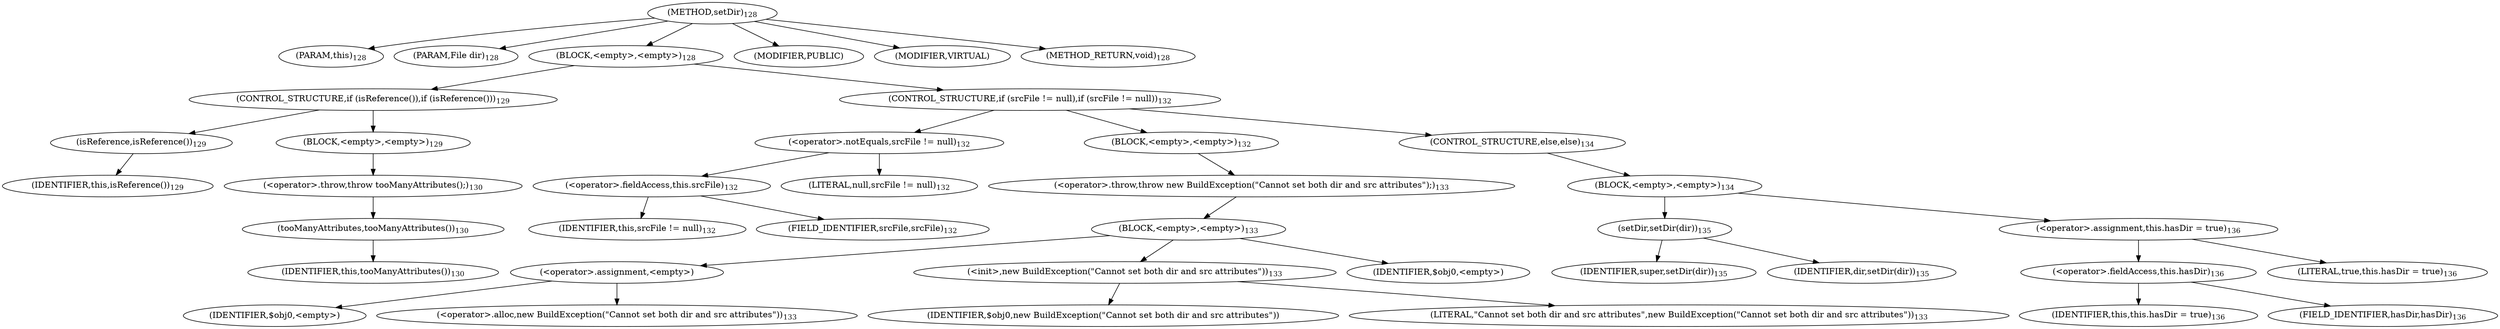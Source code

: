 digraph "setDir" {  
"317" [label = <(METHOD,setDir)<SUB>128</SUB>> ]
"10" [label = <(PARAM,this)<SUB>128</SUB>> ]
"318" [label = <(PARAM,File dir)<SUB>128</SUB>> ]
"319" [label = <(BLOCK,&lt;empty&gt;,&lt;empty&gt;)<SUB>128</SUB>> ]
"320" [label = <(CONTROL_STRUCTURE,if (isReference()),if (isReference()))<SUB>129</SUB>> ]
"321" [label = <(isReference,isReference())<SUB>129</SUB>> ]
"9" [label = <(IDENTIFIER,this,isReference())<SUB>129</SUB>> ]
"322" [label = <(BLOCK,&lt;empty&gt;,&lt;empty&gt;)<SUB>129</SUB>> ]
"323" [label = <(&lt;operator&gt;.throw,throw tooManyAttributes();)<SUB>130</SUB>> ]
"324" [label = <(tooManyAttributes,tooManyAttributes())<SUB>130</SUB>> ]
"11" [label = <(IDENTIFIER,this,tooManyAttributes())<SUB>130</SUB>> ]
"325" [label = <(CONTROL_STRUCTURE,if (srcFile != null),if (srcFile != null))<SUB>132</SUB>> ]
"326" [label = <(&lt;operator&gt;.notEquals,srcFile != null)<SUB>132</SUB>> ]
"327" [label = <(&lt;operator&gt;.fieldAccess,this.srcFile)<SUB>132</SUB>> ]
"328" [label = <(IDENTIFIER,this,srcFile != null)<SUB>132</SUB>> ]
"329" [label = <(FIELD_IDENTIFIER,srcFile,srcFile)<SUB>132</SUB>> ]
"330" [label = <(LITERAL,null,srcFile != null)<SUB>132</SUB>> ]
"331" [label = <(BLOCK,&lt;empty&gt;,&lt;empty&gt;)<SUB>132</SUB>> ]
"332" [label = <(&lt;operator&gt;.throw,throw new BuildException(&quot;Cannot set both dir and src attributes&quot;);)<SUB>133</SUB>> ]
"333" [label = <(BLOCK,&lt;empty&gt;,&lt;empty&gt;)<SUB>133</SUB>> ]
"334" [label = <(&lt;operator&gt;.assignment,&lt;empty&gt;)> ]
"335" [label = <(IDENTIFIER,$obj0,&lt;empty&gt;)> ]
"336" [label = <(&lt;operator&gt;.alloc,new BuildException(&quot;Cannot set both dir and src attributes&quot;))<SUB>133</SUB>> ]
"337" [label = <(&lt;init&gt;,new BuildException(&quot;Cannot set both dir and src attributes&quot;))<SUB>133</SUB>> ]
"338" [label = <(IDENTIFIER,$obj0,new BuildException(&quot;Cannot set both dir and src attributes&quot;))> ]
"339" [label = <(LITERAL,&quot;Cannot set both dir and src attributes&quot;,new BuildException(&quot;Cannot set both dir and src attributes&quot;))<SUB>133</SUB>> ]
"340" [label = <(IDENTIFIER,$obj0,&lt;empty&gt;)> ]
"341" [label = <(CONTROL_STRUCTURE,else,else)<SUB>134</SUB>> ]
"342" [label = <(BLOCK,&lt;empty&gt;,&lt;empty&gt;)<SUB>134</SUB>> ]
"343" [label = <(setDir,setDir(dir))<SUB>135</SUB>> ]
"344" [label = <(IDENTIFIER,super,setDir(dir))<SUB>135</SUB>> ]
"345" [label = <(IDENTIFIER,dir,setDir(dir))<SUB>135</SUB>> ]
"346" [label = <(&lt;operator&gt;.assignment,this.hasDir = true)<SUB>136</SUB>> ]
"347" [label = <(&lt;operator&gt;.fieldAccess,this.hasDir)<SUB>136</SUB>> ]
"348" [label = <(IDENTIFIER,this,this.hasDir = true)<SUB>136</SUB>> ]
"349" [label = <(FIELD_IDENTIFIER,hasDir,hasDir)<SUB>136</SUB>> ]
"350" [label = <(LITERAL,true,this.hasDir = true)<SUB>136</SUB>> ]
"351" [label = <(MODIFIER,PUBLIC)> ]
"352" [label = <(MODIFIER,VIRTUAL)> ]
"353" [label = <(METHOD_RETURN,void)<SUB>128</SUB>> ]
  "317" -> "10" 
  "317" -> "318" 
  "317" -> "319" 
  "317" -> "351" 
  "317" -> "352" 
  "317" -> "353" 
  "319" -> "320" 
  "319" -> "325" 
  "320" -> "321" 
  "320" -> "322" 
  "321" -> "9" 
  "322" -> "323" 
  "323" -> "324" 
  "324" -> "11" 
  "325" -> "326" 
  "325" -> "331" 
  "325" -> "341" 
  "326" -> "327" 
  "326" -> "330" 
  "327" -> "328" 
  "327" -> "329" 
  "331" -> "332" 
  "332" -> "333" 
  "333" -> "334" 
  "333" -> "337" 
  "333" -> "340" 
  "334" -> "335" 
  "334" -> "336" 
  "337" -> "338" 
  "337" -> "339" 
  "341" -> "342" 
  "342" -> "343" 
  "342" -> "346" 
  "343" -> "344" 
  "343" -> "345" 
  "346" -> "347" 
  "346" -> "350" 
  "347" -> "348" 
  "347" -> "349" 
}

